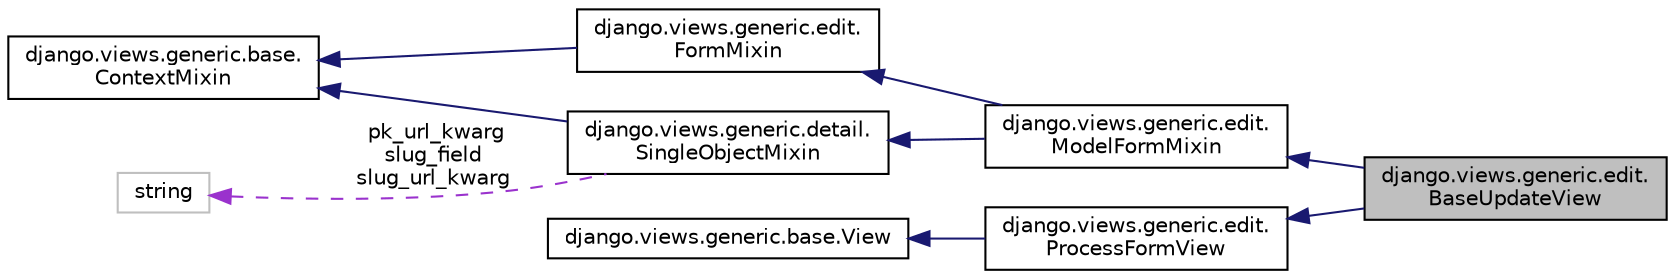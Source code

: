 digraph "django.views.generic.edit.BaseUpdateView"
{
 // LATEX_PDF_SIZE
  edge [fontname="Helvetica",fontsize="10",labelfontname="Helvetica",labelfontsize="10"];
  node [fontname="Helvetica",fontsize="10",shape=record];
  rankdir="LR";
  Node1 [label="django.views.generic.edit.\lBaseUpdateView",height=0.2,width=0.4,color="black", fillcolor="grey75", style="filled", fontcolor="black",tooltip=" "];
  Node2 -> Node1 [dir="back",color="midnightblue",fontsize="10",style="solid"];
  Node2 [label="django.views.generic.edit.\lModelFormMixin",height=0.2,width=0.4,color="black", fillcolor="white", style="filled",URL="$classdjango_1_1views_1_1generic_1_1edit_1_1_model_form_mixin.html",tooltip=" "];
  Node3 -> Node2 [dir="back",color="midnightblue",fontsize="10",style="solid"];
  Node3 [label="django.views.generic.edit.\lFormMixin",height=0.2,width=0.4,color="black", fillcolor="white", style="filled",URL="$classdjango_1_1views_1_1generic_1_1edit_1_1_form_mixin.html",tooltip=" "];
  Node4 -> Node3 [dir="back",color="midnightblue",fontsize="10",style="solid"];
  Node4 [label="django.views.generic.base.\lContextMixin",height=0.2,width=0.4,color="black", fillcolor="white", style="filled",URL="$classdjango_1_1views_1_1generic_1_1base_1_1_context_mixin.html",tooltip=" "];
  Node5 -> Node2 [dir="back",color="midnightblue",fontsize="10",style="solid"];
  Node5 [label="django.views.generic.detail.\lSingleObjectMixin",height=0.2,width=0.4,color="black", fillcolor="white", style="filled",URL="$classdjango_1_1views_1_1generic_1_1detail_1_1_single_object_mixin.html",tooltip=" "];
  Node4 -> Node5 [dir="back",color="midnightblue",fontsize="10",style="solid"];
  Node6 -> Node5 [dir="back",color="darkorchid3",fontsize="10",style="dashed",label=" pk_url_kwarg\nslug_field\nslug_url_kwarg" ];
  Node6 [label="string",height=0.2,width=0.4,color="grey75", fillcolor="white", style="filled",tooltip=" "];
  Node7 -> Node1 [dir="back",color="midnightblue",fontsize="10",style="solid"];
  Node7 [label="django.views.generic.edit.\lProcessFormView",height=0.2,width=0.4,color="black", fillcolor="white", style="filled",URL="$classdjango_1_1views_1_1generic_1_1edit_1_1_process_form_view.html",tooltip=" "];
  Node8 -> Node7 [dir="back",color="midnightblue",fontsize="10",style="solid"];
  Node8 [label="django.views.generic.base.View",height=0.2,width=0.4,color="black", fillcolor="white", style="filled",URL="$classdjango_1_1views_1_1generic_1_1base_1_1_view.html",tooltip=" "];
}
